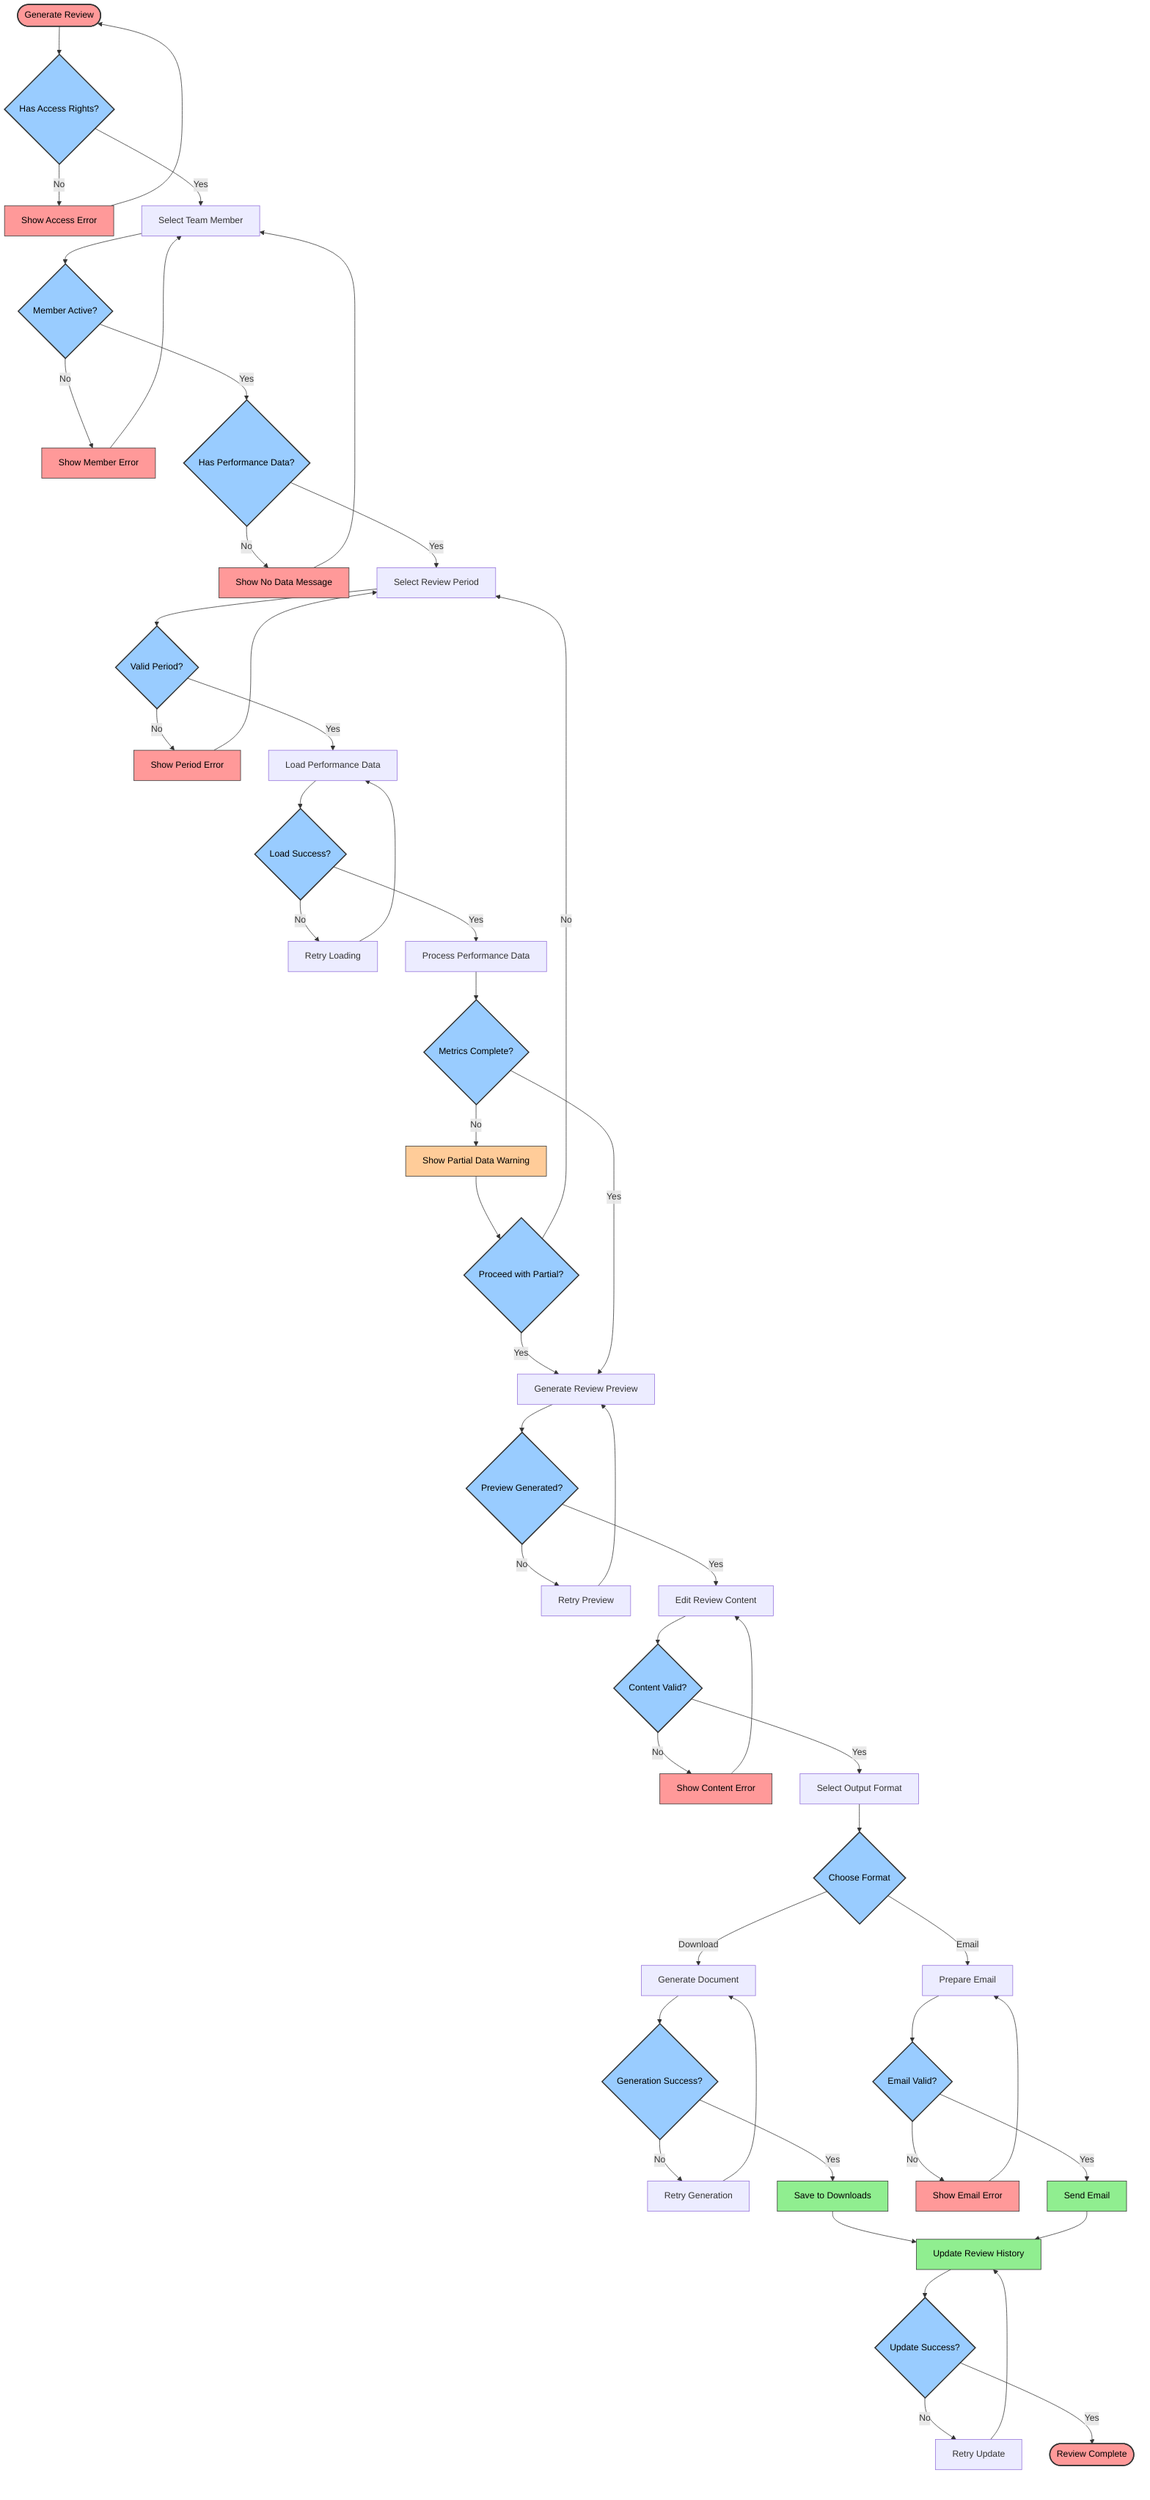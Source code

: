 flowchart TD
    %% Entry Point
    Start([Generate Review]) --> CheckAccess{Has Access Rights?}
    
    %% Access Validation
    CheckAccess -->|No| AccessError[Show Access Error]
    AccessError --> Start
    CheckAccess -->|Yes| SelectMember[Select Team Member]
    
    %% Member Selection
    SelectMember --> ValidateMember{Member Active?}
    ValidateMember -->|No| MemberError[Show Member Error]
    MemberError --> SelectMember
    ValidateMember -->|Yes| CheckData{Has Performance Data?}
    
    %% Data Validation
    CheckData -->|No| NoDataError[Show No Data Message]
    NoDataError --> SelectMember
    CheckData -->|Yes| SelectPeriod[Select Review Period]
    
    %% Period Selection
    SelectPeriod --> ValidatePeriod{Valid Period?}
    ValidatePeriod -->|No| PeriodError[Show Period Error]
    PeriodError --> SelectPeriod
    ValidatePeriod -->|Yes| LoadData[Load Performance Data]
    
    %% Data Loading
    LoadData --> DataLoad{Load Success?}
    DataLoad -->|No| RetryLoad[Retry Loading]
    RetryLoad --> LoadData
    DataLoad -->|Yes| ProcessData[Process Performance Data]
    
    %% Data Processing
    ProcessData --> ValidateMetrics{Metrics Complete?}
    ValidateMetrics -->|No| PartialData[Show Partial Data Warning]
    PartialData --> ConfirmProceed{Proceed with Partial?}
    ConfirmProceed -->|No| SelectPeriod
    ConfirmProceed -->|Yes| GeneratePreview
    ValidateMetrics -->|Yes| GeneratePreview[Generate Review Preview]
    
    %% Preview Generation
    GeneratePreview --> PreviewSuccess{Preview Generated?}
    PreviewSuccess -->|No| RetryPreview[Retry Preview]
    RetryPreview --> GeneratePreview
    PreviewSuccess -->|Yes| EditReview[Edit Review Content]
    
    %% Review Editing
    EditReview --> ValidateContent{Content Valid?}
    ValidateContent -->|No| ContentError[Show Content Error]
    ContentError --> EditReview
    ValidateContent -->|Yes| SelectFormat[Select Output Format]
    
    %% Format Selection
    SelectFormat --> Format{Choose Format}
    Format -->|Download| GenerateDoc[Generate Document]
    Format -->|Email| PrepareEmail[Prepare Email]
    
    %% Document Generation
    GenerateDoc --> DocSuccess{Generation Success?}
    DocSuccess -->|No| RetryDoc[Retry Generation]
    RetryDoc --> GenerateDoc
    DocSuccess -->|Yes| SaveLocal[Save to Downloads]
    
    %% Email Preparation
    PrepareEmail --> ValidateEmail{Email Valid?}
    ValidateEmail -->|No| EmailError[Show Email Error]
    EmailError --> PrepareEmail
    ValidateEmail -->|Yes| SendEmail[Send Email]
    
    %% Final Steps
    SaveLocal --> UpdateHistory[Update Review History]
    SendEmail --> UpdateHistory
    
    %% History Update
    UpdateHistory --> HistorySuccess{Update Success?}
    HistorySuccess -->|No| RetryHistory[Retry Update]
    RetryHistory --> UpdateHistory
    HistorySuccess -->|Yes| Complete([Review Complete])
    
    %% Styling
    classDef start fill:#ff9999,stroke:#333,stroke-width:2px,color:#000000
    classDef process fill:#99ff99,stroke:#333,stroke-width:1px,color:#000000
    classDef decision fill:#99ccff,stroke:#333,stroke-width:2px,color:#000000
    classDef error fill:#ff9999,stroke:#333,stroke-width:1px,color:#000000
    classDef warning fill:#ffcc99,stroke:#333,stroke-width:1px,color:#000000
    classDef success fill:#90EE90,stroke:#333,stroke-width:1px,color:#000000
    
    class Start,Complete start
    class CheckAccess,ValidateMember,CheckData,ValidatePeriod,DataLoad,ValidateMetrics,ConfirmProceed,PreviewSuccess,ValidateContent,Format,DocSuccess,ValidateEmail,HistorySuccess decision
    class AccessError,MemberError,NoDataError,PeriodError,ContentError,EmailError error
    class PartialData warning
    class UpdateHistory,SaveLocal,SendEmail success